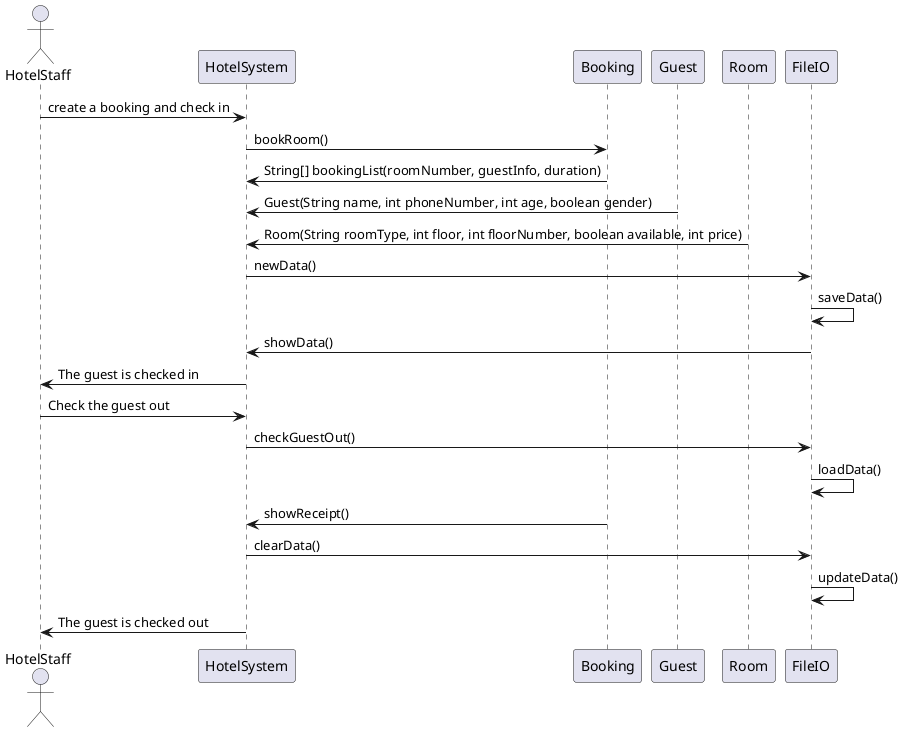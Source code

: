 @startuml

!pragma layout smetana

Actor HotelStaff

participant HotelSystem as hotelsystem
participant Booking as booking
participant Guest as guest
participant Room as room
participant FileIO as fileio

HotelStaff -> hotelsystem : create a booking and check in
hotelsystem -> booking : bookRoom()
booking -> hotelsystem : String[] bookingList(roomNumber, guestInfo, duration)
guest -> hotelsystem : Guest(String name, int phoneNumber, int age, boolean gender)
room -> hotelsystem : Room(String roomType, int floor, int floorNumber, boolean available, int price)
hotelsystem -> fileio : newData()
fileio -> fileio : saveData()
fileio -> hotelsystem : showData()
hotelsystem -> HotelStaff : The guest is checked in

HotelStaff -> hotelsystem : Check the guest out
hotelsystem -> fileio : checkGuestOut()
fileio -> fileio : loadData()
booking -> hotelsystem : showReceipt()
hotelsystem -> fileio : clearData()
fileio -> fileio : updateData()
hotelsystem -> HotelStaff : The guest is checked out

@enduml